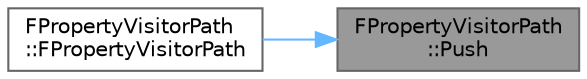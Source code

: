 digraph "FPropertyVisitorPath::Push"
{
 // INTERACTIVE_SVG=YES
 // LATEX_PDF_SIZE
  bgcolor="transparent";
  edge [fontname=Helvetica,fontsize=10,labelfontname=Helvetica,labelfontsize=10];
  node [fontname=Helvetica,fontsize=10,shape=box,height=0.2,width=0.4];
  rankdir="RL";
  Node1 [id="Node000001",label="FPropertyVisitorPath\l::Push",height=0.2,width=0.4,color="gray40", fillcolor="grey60", style="filled", fontcolor="black",tooltip=" "];
  Node1 -> Node2 [id="edge1_Node000001_Node000002",dir="back",color="steelblue1",style="solid",tooltip=" "];
  Node2 [id="Node000002",label="FPropertyVisitorPath\l::FPropertyVisitorPath",height=0.2,width=0.4,color="grey40", fillcolor="white", style="filled",URL="$d0/d9e/structFPropertyVisitorPath.html#a684b3b8cdace6c93bd9ac59f7e1313b8",tooltip=" "];
}
